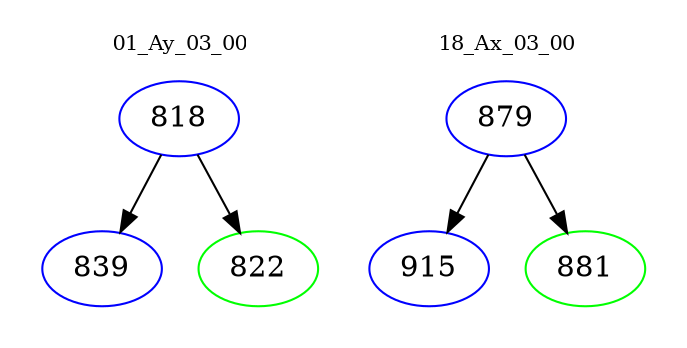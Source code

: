digraph{
subgraph cluster_0 {
color = white
label = "01_Ay_03_00";
fontsize=10;
T0_818 [label="818", color="blue"]
T0_818 -> T0_839 [color="black"]
T0_839 [label="839", color="blue"]
T0_818 -> T0_822 [color="black"]
T0_822 [label="822", color="green"]
}
subgraph cluster_1 {
color = white
label = "18_Ax_03_00";
fontsize=10;
T1_879 [label="879", color="blue"]
T1_879 -> T1_915 [color="black"]
T1_915 [label="915", color="blue"]
T1_879 -> T1_881 [color="black"]
T1_881 [label="881", color="green"]
}
}
